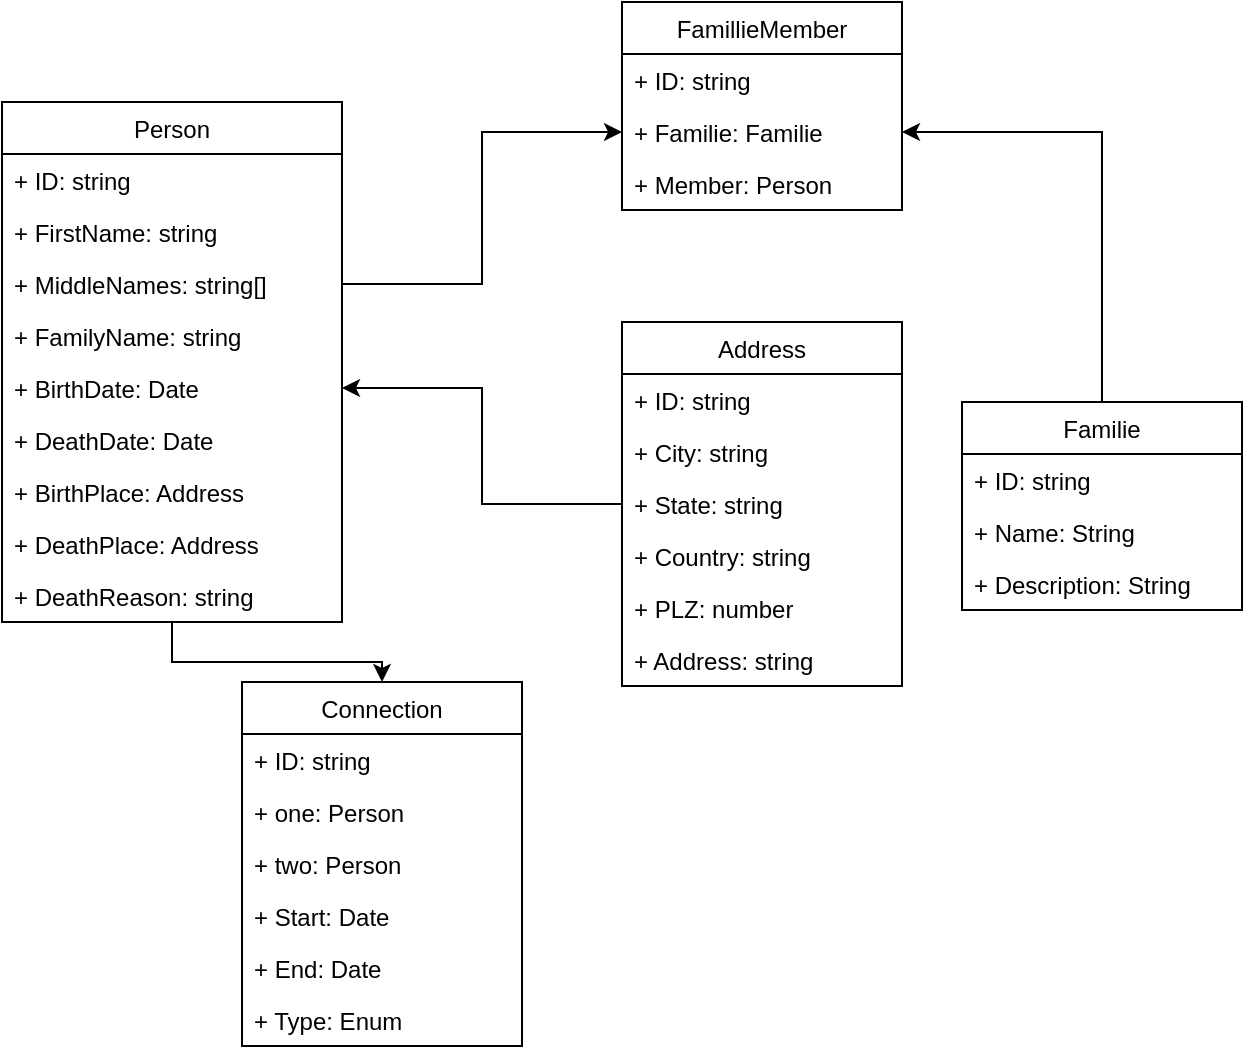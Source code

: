 <mxfile version="19.0.3" type="device"><diagram id="oFTlqyGyeaCWRxEGKZOg" name="Page-1"><mxGraphModel dx="794" dy="566" grid="1" gridSize="10" guides="1" tooltips="1" connect="1" arrows="1" fold="1" page="1" pageScale="1" pageWidth="827" pageHeight="1169" math="0" shadow="0"><root><mxCell id="0"/><mxCell id="1" parent="0"/><mxCell id="1HaiRtrHtKlQ-qFSJuSx-1" style="edgeStyle=orthogonalEdgeStyle;rounded=0;orthogonalLoop=1;jettySize=auto;html=1;entryX=0.5;entryY=0;entryDx=0;entryDy=0;" edge="1" parent="1" source="1HaiRtrHtKlQ-qFSJuSx-2" target="1HaiRtrHtKlQ-qFSJuSx-23"><mxGeometry relative="1" as="geometry"/></mxCell><mxCell id="1HaiRtrHtKlQ-qFSJuSx-2" value="Person" style="swimlane;fontStyle=0;childLayout=stackLayout;horizontal=1;startSize=26;fillColor=none;horizontalStack=0;resizeParent=1;resizeParentMax=0;resizeLast=0;collapsible=1;marginBottom=0;" vertex="1" parent="1"><mxGeometry x="70" y="110" width="170" height="260" as="geometry"/></mxCell><mxCell id="1HaiRtrHtKlQ-qFSJuSx-3" value="+ ID: string" style="text;strokeColor=none;fillColor=none;align=left;verticalAlign=top;spacingLeft=4;spacingRight=4;overflow=hidden;rotatable=0;points=[[0,0.5],[1,0.5]];portConstraint=eastwest;" vertex="1" parent="1HaiRtrHtKlQ-qFSJuSx-2"><mxGeometry y="26" width="170" height="26" as="geometry"/></mxCell><mxCell id="1HaiRtrHtKlQ-qFSJuSx-4" value="+ FirstName: string" style="text;strokeColor=none;fillColor=none;align=left;verticalAlign=top;spacingLeft=4;spacingRight=4;overflow=hidden;rotatable=0;points=[[0,0.5],[1,0.5]];portConstraint=eastwest;" vertex="1" parent="1HaiRtrHtKlQ-qFSJuSx-2"><mxGeometry y="52" width="170" height="26" as="geometry"/></mxCell><mxCell id="1HaiRtrHtKlQ-qFSJuSx-5" value="+ MiddleNames: string[]" style="text;strokeColor=none;fillColor=none;align=left;verticalAlign=top;spacingLeft=4;spacingRight=4;overflow=hidden;rotatable=0;points=[[0,0.5],[1,0.5]];portConstraint=eastwest;" vertex="1" parent="1HaiRtrHtKlQ-qFSJuSx-2"><mxGeometry y="78" width="170" height="26" as="geometry"/></mxCell><mxCell id="1HaiRtrHtKlQ-qFSJuSx-6" value="+ FamilyName: string" style="text;strokeColor=none;fillColor=none;align=left;verticalAlign=top;spacingLeft=4;spacingRight=4;overflow=hidden;rotatable=0;points=[[0,0.5],[1,0.5]];portConstraint=eastwest;" vertex="1" parent="1HaiRtrHtKlQ-qFSJuSx-2"><mxGeometry y="104" width="170" height="26" as="geometry"/></mxCell><mxCell id="1HaiRtrHtKlQ-qFSJuSx-7" value="+ BirthDate: Date" style="text;strokeColor=none;fillColor=none;align=left;verticalAlign=top;spacingLeft=4;spacingRight=4;overflow=hidden;rotatable=0;points=[[0,0.5],[1,0.5]];portConstraint=eastwest;" vertex="1" parent="1HaiRtrHtKlQ-qFSJuSx-2"><mxGeometry y="130" width="170" height="26" as="geometry"/></mxCell><mxCell id="1HaiRtrHtKlQ-qFSJuSx-8" value="+ DeathDate: Date" style="text;strokeColor=none;fillColor=none;align=left;verticalAlign=top;spacingLeft=4;spacingRight=4;overflow=hidden;rotatable=0;points=[[0,0.5],[1,0.5]];portConstraint=eastwest;" vertex="1" parent="1HaiRtrHtKlQ-qFSJuSx-2"><mxGeometry y="156" width="170" height="26" as="geometry"/></mxCell><mxCell id="1HaiRtrHtKlQ-qFSJuSx-9" value="+ BirthPlace: Address" style="text;strokeColor=none;fillColor=none;align=left;verticalAlign=top;spacingLeft=4;spacingRight=4;overflow=hidden;rotatable=0;points=[[0,0.5],[1,0.5]];portConstraint=eastwest;" vertex="1" parent="1HaiRtrHtKlQ-qFSJuSx-2"><mxGeometry y="182" width="170" height="26" as="geometry"/></mxCell><mxCell id="1HaiRtrHtKlQ-qFSJuSx-10" value="+ DeathPlace: Address" style="text;strokeColor=none;fillColor=none;align=left;verticalAlign=top;spacingLeft=4;spacingRight=4;overflow=hidden;rotatable=0;points=[[0,0.5],[1,0.5]];portConstraint=eastwest;" vertex="1" parent="1HaiRtrHtKlQ-qFSJuSx-2"><mxGeometry y="208" width="170" height="26" as="geometry"/></mxCell><mxCell id="1HaiRtrHtKlQ-qFSJuSx-33" value="+ DeathReason: string" style="text;strokeColor=none;fillColor=none;align=left;verticalAlign=top;spacingLeft=4;spacingRight=4;overflow=hidden;rotatable=0;points=[[0,0.5],[1,0.5]];portConstraint=eastwest;" vertex="1" parent="1HaiRtrHtKlQ-qFSJuSx-2"><mxGeometry y="234" width="170" height="26" as="geometry"/></mxCell><mxCell id="1HaiRtrHtKlQ-qFSJuSx-11" value="" style="edgeStyle=orthogonalEdgeStyle;rounded=0;orthogonalLoop=1;jettySize=auto;html=1;" edge="1" parent="1" source="1HaiRtrHtKlQ-qFSJuSx-12" target="1HaiRtrHtKlQ-qFSJuSx-7"><mxGeometry relative="1" as="geometry"/></mxCell><mxCell id="1HaiRtrHtKlQ-qFSJuSx-12" value="Address" style="swimlane;fontStyle=0;childLayout=stackLayout;horizontal=1;startSize=26;fillColor=none;horizontalStack=0;resizeParent=1;resizeParentMax=0;resizeLast=0;collapsible=1;marginBottom=0;" vertex="1" parent="1"><mxGeometry x="380" y="220" width="140" height="182" as="geometry"/></mxCell><mxCell id="1HaiRtrHtKlQ-qFSJuSx-13" value="+ ID: string" style="text;strokeColor=none;fillColor=none;align=left;verticalAlign=top;spacingLeft=4;spacingRight=4;overflow=hidden;rotatable=0;points=[[0,0.5],[1,0.5]];portConstraint=eastwest;" vertex="1" parent="1HaiRtrHtKlQ-qFSJuSx-12"><mxGeometry y="26" width="140" height="26" as="geometry"/></mxCell><mxCell id="1HaiRtrHtKlQ-qFSJuSx-14" value="+ City: string" style="text;strokeColor=none;fillColor=none;align=left;verticalAlign=top;spacingLeft=4;spacingRight=4;overflow=hidden;rotatable=0;points=[[0,0.5],[1,0.5]];portConstraint=eastwest;" vertex="1" parent="1HaiRtrHtKlQ-qFSJuSx-12"><mxGeometry y="52" width="140" height="26" as="geometry"/></mxCell><mxCell id="1HaiRtrHtKlQ-qFSJuSx-15" value="+ State: string" style="text;strokeColor=none;fillColor=none;align=left;verticalAlign=top;spacingLeft=4;spacingRight=4;overflow=hidden;rotatable=0;points=[[0,0.5],[1,0.5]];portConstraint=eastwest;" vertex="1" parent="1HaiRtrHtKlQ-qFSJuSx-12"><mxGeometry y="78" width="140" height="26" as="geometry"/></mxCell><mxCell id="1HaiRtrHtKlQ-qFSJuSx-16" value="+ Country: string" style="text;strokeColor=none;fillColor=none;align=left;verticalAlign=top;spacingLeft=4;spacingRight=4;overflow=hidden;rotatable=0;points=[[0,0.5],[1,0.5]];portConstraint=eastwest;" vertex="1" parent="1HaiRtrHtKlQ-qFSJuSx-12"><mxGeometry y="104" width="140" height="26" as="geometry"/></mxCell><mxCell id="1HaiRtrHtKlQ-qFSJuSx-17" value="+ PLZ: number" style="text;strokeColor=none;fillColor=none;align=left;verticalAlign=top;spacingLeft=4;spacingRight=4;overflow=hidden;rotatable=0;points=[[0,0.5],[1,0.5]];portConstraint=eastwest;" vertex="1" parent="1HaiRtrHtKlQ-qFSJuSx-12"><mxGeometry y="130" width="140" height="26" as="geometry"/></mxCell><mxCell id="1HaiRtrHtKlQ-qFSJuSx-18" value="+ Address: string" style="text;strokeColor=none;fillColor=none;align=left;verticalAlign=top;spacingLeft=4;spacingRight=4;overflow=hidden;rotatable=0;points=[[0,0.5],[1,0.5]];portConstraint=eastwest;" vertex="1" parent="1HaiRtrHtKlQ-qFSJuSx-12"><mxGeometry y="156" width="140" height="26" as="geometry"/></mxCell><mxCell id="1HaiRtrHtKlQ-qFSJuSx-19" style="edgeStyle=orthogonalEdgeStyle;rounded=0;orthogonalLoop=1;jettySize=auto;html=1;entryX=1;entryY=0.5;entryDx=0;entryDy=0;" edge="1" parent="1" source="1HaiRtrHtKlQ-qFSJuSx-20" target="1HaiRtrHtKlQ-qFSJuSx-30"><mxGeometry relative="1" as="geometry"/></mxCell><mxCell id="1HaiRtrHtKlQ-qFSJuSx-20" value="Familie" style="swimlane;fontStyle=0;childLayout=stackLayout;horizontal=1;startSize=26;fillColor=none;horizontalStack=0;resizeParent=1;resizeParentMax=0;resizeLast=0;collapsible=1;marginBottom=0;" vertex="1" parent="1"><mxGeometry x="550" y="260" width="140" height="104" as="geometry"/></mxCell><mxCell id="1HaiRtrHtKlQ-qFSJuSx-21" value="+ ID: string" style="text;strokeColor=none;fillColor=none;align=left;verticalAlign=top;spacingLeft=4;spacingRight=4;overflow=hidden;rotatable=0;points=[[0,0.5],[1,0.5]];portConstraint=eastwest;" vertex="1" parent="1HaiRtrHtKlQ-qFSJuSx-20"><mxGeometry y="26" width="140" height="26" as="geometry"/></mxCell><mxCell id="1HaiRtrHtKlQ-qFSJuSx-22" value="+ Name: String" style="text;strokeColor=none;fillColor=none;align=left;verticalAlign=top;spacingLeft=4;spacingRight=4;overflow=hidden;rotatable=0;points=[[0,0.5],[1,0.5]];portConstraint=eastwest;" vertex="1" parent="1HaiRtrHtKlQ-qFSJuSx-20"><mxGeometry y="52" width="140" height="26" as="geometry"/></mxCell><mxCell id="1HaiRtrHtKlQ-qFSJuSx-36" value="+ Description: String" style="text;strokeColor=none;fillColor=none;align=left;verticalAlign=top;spacingLeft=4;spacingRight=4;overflow=hidden;rotatable=0;points=[[0,0.5],[1,0.5]];portConstraint=eastwest;" vertex="1" parent="1HaiRtrHtKlQ-qFSJuSx-20"><mxGeometry y="78" width="140" height="26" as="geometry"/></mxCell><mxCell id="1HaiRtrHtKlQ-qFSJuSx-23" value="Connection" style="swimlane;fontStyle=0;childLayout=stackLayout;horizontal=1;startSize=26;fillColor=none;horizontalStack=0;resizeParent=1;resizeParentMax=0;resizeLast=0;collapsible=1;marginBottom=0;" vertex="1" parent="1"><mxGeometry x="190" y="400" width="140" height="182" as="geometry"/></mxCell><mxCell id="1HaiRtrHtKlQ-qFSJuSx-24" value="+ ID: string" style="text;strokeColor=none;fillColor=none;align=left;verticalAlign=top;spacingLeft=4;spacingRight=4;overflow=hidden;rotatable=0;points=[[0,0.5],[1,0.5]];portConstraint=eastwest;" vertex="1" parent="1HaiRtrHtKlQ-qFSJuSx-23"><mxGeometry y="26" width="140" height="26" as="geometry"/></mxCell><mxCell id="1HaiRtrHtKlQ-qFSJuSx-25" value="+ one: Person" style="text;strokeColor=none;fillColor=none;align=left;verticalAlign=top;spacingLeft=4;spacingRight=4;overflow=hidden;rotatable=0;points=[[0,0.5],[1,0.5]];portConstraint=eastwest;" vertex="1" parent="1HaiRtrHtKlQ-qFSJuSx-23"><mxGeometry y="52" width="140" height="26" as="geometry"/></mxCell><mxCell id="1HaiRtrHtKlQ-qFSJuSx-26" value="+ two: Person" style="text;strokeColor=none;fillColor=none;align=left;verticalAlign=top;spacingLeft=4;spacingRight=4;overflow=hidden;rotatable=0;points=[[0,0.5],[1,0.5]];portConstraint=eastwest;" vertex="1" parent="1HaiRtrHtKlQ-qFSJuSx-23"><mxGeometry y="78" width="140" height="26" as="geometry"/></mxCell><mxCell id="1HaiRtrHtKlQ-qFSJuSx-34" value="+ Start: Date" style="text;strokeColor=none;fillColor=none;align=left;verticalAlign=top;spacingLeft=4;spacingRight=4;overflow=hidden;rotatable=0;points=[[0,0.5],[1,0.5]];portConstraint=eastwest;" vertex="1" parent="1HaiRtrHtKlQ-qFSJuSx-23"><mxGeometry y="104" width="140" height="26" as="geometry"/></mxCell><mxCell id="1HaiRtrHtKlQ-qFSJuSx-35" value="+ End: Date" style="text;strokeColor=none;fillColor=none;align=left;verticalAlign=top;spacingLeft=4;spacingRight=4;overflow=hidden;rotatable=0;points=[[0,0.5],[1,0.5]];portConstraint=eastwest;" vertex="1" parent="1HaiRtrHtKlQ-qFSJuSx-23"><mxGeometry y="130" width="140" height="26" as="geometry"/></mxCell><mxCell id="1HaiRtrHtKlQ-qFSJuSx-27" value="+ Type: Enum" style="text;strokeColor=none;fillColor=none;align=left;verticalAlign=top;spacingLeft=4;spacingRight=4;overflow=hidden;rotatable=0;points=[[0,0.5],[1,0.5]];portConstraint=eastwest;" vertex="1" parent="1HaiRtrHtKlQ-qFSJuSx-23"><mxGeometry y="156" width="140" height="26" as="geometry"/></mxCell><mxCell id="1HaiRtrHtKlQ-qFSJuSx-28" value="FamillieMember" style="swimlane;fontStyle=0;childLayout=stackLayout;horizontal=1;startSize=26;fillColor=none;horizontalStack=0;resizeParent=1;resizeParentMax=0;resizeLast=0;collapsible=1;marginBottom=0;" vertex="1" parent="1"><mxGeometry x="380" y="60" width="140" height="104" as="geometry"/></mxCell><mxCell id="1HaiRtrHtKlQ-qFSJuSx-29" value="+ ID: string" style="text;strokeColor=none;fillColor=none;align=left;verticalAlign=top;spacingLeft=4;spacingRight=4;overflow=hidden;rotatable=0;points=[[0,0.5],[1,0.5]];portConstraint=eastwest;" vertex="1" parent="1HaiRtrHtKlQ-qFSJuSx-28"><mxGeometry y="26" width="140" height="26" as="geometry"/></mxCell><mxCell id="1HaiRtrHtKlQ-qFSJuSx-30" value="+ Familie: Familie" style="text;strokeColor=none;fillColor=none;align=left;verticalAlign=top;spacingLeft=4;spacingRight=4;overflow=hidden;rotatable=0;points=[[0,0.5],[1,0.5]];portConstraint=eastwest;" vertex="1" parent="1HaiRtrHtKlQ-qFSJuSx-28"><mxGeometry y="52" width="140" height="26" as="geometry"/></mxCell><mxCell id="1HaiRtrHtKlQ-qFSJuSx-31" value="+ Member: Person" style="text;strokeColor=none;fillColor=none;align=left;verticalAlign=top;spacingLeft=4;spacingRight=4;overflow=hidden;rotatable=0;points=[[0,0.5],[1,0.5]];portConstraint=eastwest;" vertex="1" parent="1HaiRtrHtKlQ-qFSJuSx-28"><mxGeometry y="78" width="140" height="26" as="geometry"/></mxCell><mxCell id="1HaiRtrHtKlQ-qFSJuSx-32" style="edgeStyle=orthogonalEdgeStyle;rounded=0;orthogonalLoop=1;jettySize=auto;html=1;entryX=0;entryY=0.5;entryDx=0;entryDy=0;" edge="1" parent="1" source="1HaiRtrHtKlQ-qFSJuSx-5" target="1HaiRtrHtKlQ-qFSJuSx-30"><mxGeometry relative="1" as="geometry"/></mxCell></root></mxGraphModel></diagram></mxfile>
